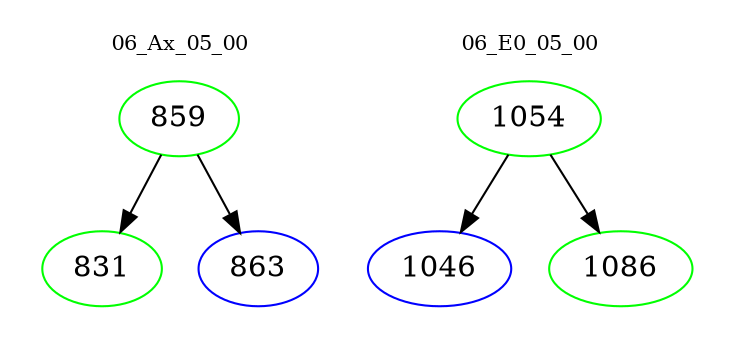 digraph{
subgraph cluster_0 {
color = white
label = "06_Ax_05_00";
fontsize=10;
T0_859 [label="859", color="green"]
T0_859 -> T0_831 [color="black"]
T0_831 [label="831", color="green"]
T0_859 -> T0_863 [color="black"]
T0_863 [label="863", color="blue"]
}
subgraph cluster_1 {
color = white
label = "06_E0_05_00";
fontsize=10;
T1_1054 [label="1054", color="green"]
T1_1054 -> T1_1046 [color="black"]
T1_1046 [label="1046", color="blue"]
T1_1054 -> T1_1086 [color="black"]
T1_1086 [label="1086", color="green"]
}
}
